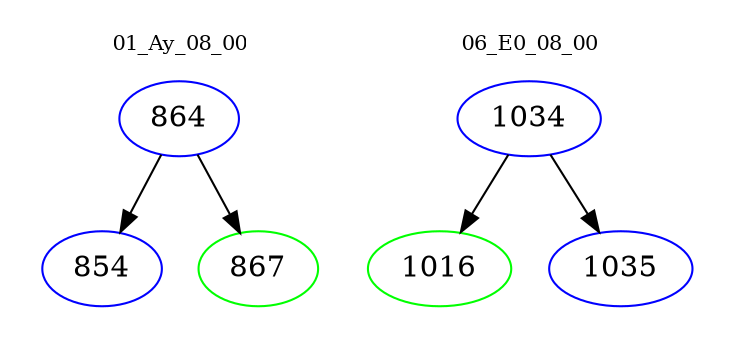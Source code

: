 digraph{
subgraph cluster_0 {
color = white
label = "01_Ay_08_00";
fontsize=10;
T0_864 [label="864", color="blue"]
T0_864 -> T0_854 [color="black"]
T0_854 [label="854", color="blue"]
T0_864 -> T0_867 [color="black"]
T0_867 [label="867", color="green"]
}
subgraph cluster_1 {
color = white
label = "06_E0_08_00";
fontsize=10;
T1_1034 [label="1034", color="blue"]
T1_1034 -> T1_1016 [color="black"]
T1_1016 [label="1016", color="green"]
T1_1034 -> T1_1035 [color="black"]
T1_1035 [label="1035", color="blue"]
}
}
